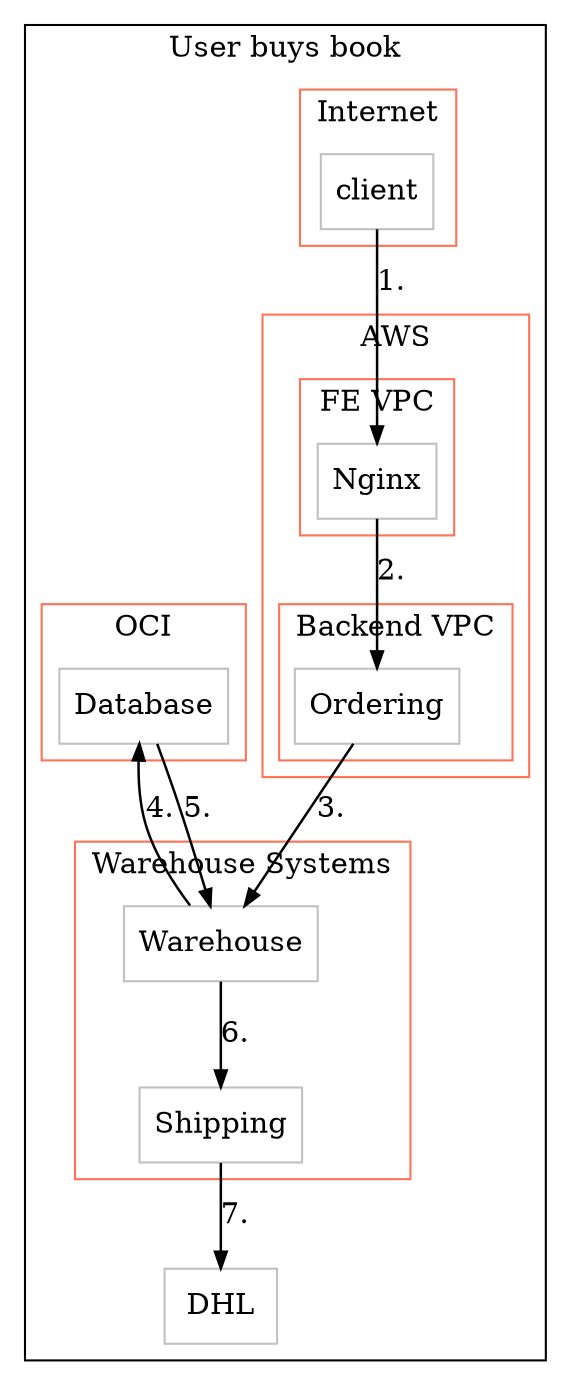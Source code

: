 digraph G {
compound=true;
    subgraph cluster1 {
    label="User buys book";
    color="Black";
        node14 [label="DHL" shape="box", margin="0.1", color="Grey"];
        subgraph cluster2 {
        label="AWS";
        color="Coral1";
            subgraph cluster3 {
            label="FE VPC";
            color="Coral1";
                node4 [label="Nginx" shape="box", margin="0.1", color="Grey"];
            }
            subgraph cluster7 {
            label="Backend VPC";
            color="Coral1";
                node8 [label="Ordering" shape="box", margin="0.1", color="Grey"];
            }
        }
        subgraph cluster5 {
        label="Internet";
        color="Coral1";
            node6 [label="client" shape="box", margin="0.1", color="Grey"];
        }
        subgraph cluster9 {
        label="Warehouse Systems";
        color="Coral1";
            node10 [label="Warehouse" shape="box", margin="0.1", color="Grey"];
            node13 [label="Shipping" shape="box", margin="0.1", color="Grey"];
        }
        subgraph cluster11 {
        label="OCI";
        color="Coral1";
            node12 [label="Database" shape="box", margin="0.1", color="Grey"];
        }
    }
node6->node4 [label="1." fontsize="14",penwidth="1.2",arrowsize="0.8"];
node4->node8 [label="2." fontsize="14",penwidth="1.2",arrowsize="0.8"];
node8->node10 [label="3." fontsize="14",penwidth="1.2",arrowsize="0.8"];
node10->node12 [label="4." fontsize="14",penwidth="1.2",arrowsize="0.8"];
node12->node10 [label="5." fontsize="14",penwidth="1.2",arrowsize="0.8"];
node10->node13 [label="6." fontsize="14",penwidth="1.2",arrowsize="0.8"];
node13->node14 [label="7." fontsize="14",penwidth="1.2",arrowsize="0.8"];
}
